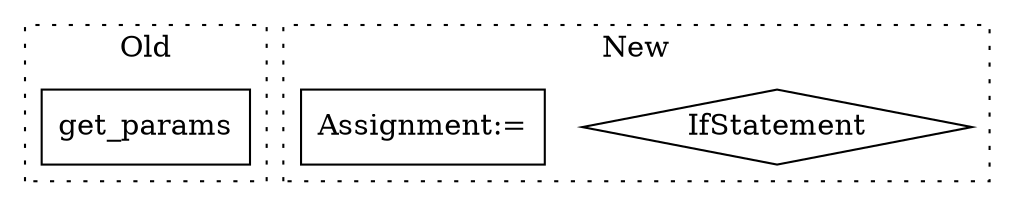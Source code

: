 digraph G {
subgraph cluster0 {
1 [label="get_params" a="32" s="2401" l="12" shape="box"];
label = "Old";
style="dotted";
}
subgraph cluster1 {
2 [label="IfStatement" a="25" s="4116,4125" l="4,2" shape="diamond"];
3 [label="Assignment:=" a="7" s="5278" l="1" shape="box"];
label = "New";
style="dotted";
}
}